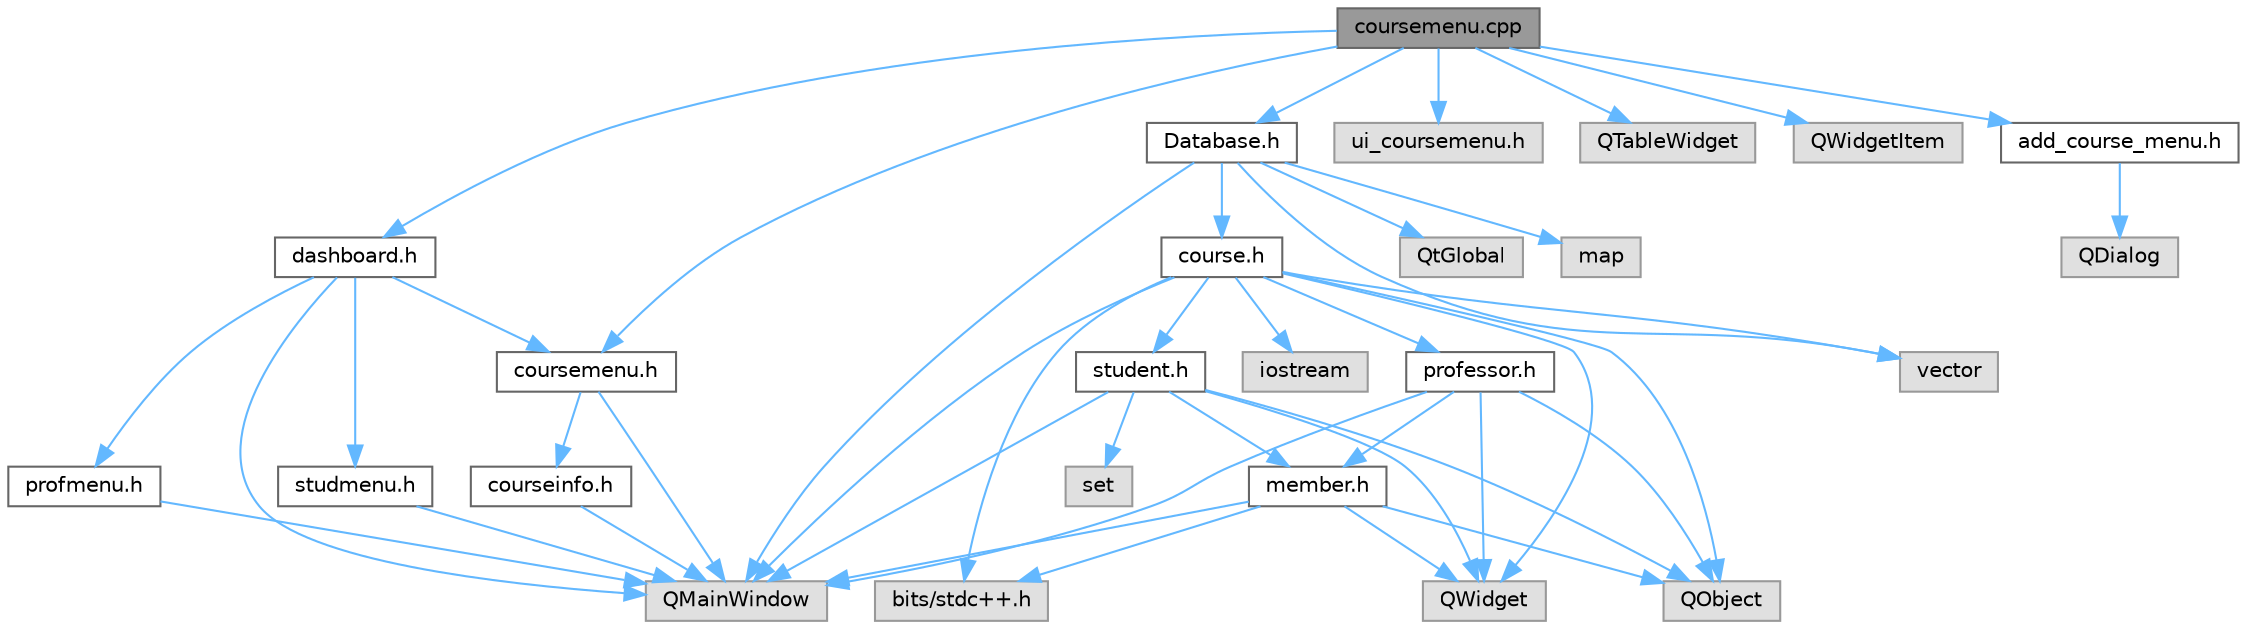 digraph "coursemenu.cpp"
{
 // LATEX_PDF_SIZE
  bgcolor="transparent";
  edge [fontname=Helvetica,fontsize=10,labelfontname=Helvetica,labelfontsize=10];
  node [fontname=Helvetica,fontsize=10,shape=box,height=0.2,width=0.4];
  Node1 [label="coursemenu.cpp",height=0.2,width=0.4,color="gray40", fillcolor="grey60", style="filled", fontcolor="black",tooltip=" "];
  Node1 -> Node2 [color="steelblue1",style="solid"];
  Node2 [label="coursemenu.h",height=0.2,width=0.4,color="grey40", fillcolor="white", style="filled",URL="$coursemenu_8h.html",tooltip=" "];
  Node2 -> Node3 [color="steelblue1",style="solid"];
  Node3 [label="QMainWindow",height=0.2,width=0.4,color="grey60", fillcolor="#E0E0E0", style="filled",tooltip=" "];
  Node2 -> Node4 [color="steelblue1",style="solid"];
  Node4 [label="courseinfo.h",height=0.2,width=0.4,color="grey40", fillcolor="white", style="filled",URL="$courseinfo_8h.html",tooltip=" "];
  Node4 -> Node3 [color="steelblue1",style="solid"];
  Node1 -> Node5 [color="steelblue1",style="solid"];
  Node5 [label="ui_coursemenu.h",height=0.2,width=0.4,color="grey60", fillcolor="#E0E0E0", style="filled",tooltip=" "];
  Node1 -> Node6 [color="steelblue1",style="solid"];
  Node6 [label="QTableWidget",height=0.2,width=0.4,color="grey60", fillcolor="#E0E0E0", style="filled",tooltip=" "];
  Node1 -> Node7 [color="steelblue1",style="solid"];
  Node7 [label="Database.h",height=0.2,width=0.4,color="grey40", fillcolor="white", style="filled",URL="$_database_8h.html",tooltip=" "];
  Node7 -> Node8 [color="steelblue1",style="solid"];
  Node8 [label="QtGlobal",height=0.2,width=0.4,color="grey60", fillcolor="#E0E0E0", style="filled",tooltip=" "];
  Node7 -> Node9 [color="steelblue1",style="solid"];
  Node9 [label="map",height=0.2,width=0.4,color="grey60", fillcolor="#E0E0E0", style="filled",tooltip=" "];
  Node7 -> Node3 [color="steelblue1",style="solid"];
  Node7 -> Node10 [color="steelblue1",style="solid"];
  Node10 [label="vector",height=0.2,width=0.4,color="grey60", fillcolor="#E0E0E0", style="filled",tooltip=" "];
  Node7 -> Node11 [color="steelblue1",style="solid"];
  Node11 [label="course.h",height=0.2,width=0.4,color="grey40", fillcolor="white", style="filled",URL="$course_8h.html",tooltip=" "];
  Node11 -> Node3 [color="steelblue1",style="solid"];
  Node11 -> Node12 [color="steelblue1",style="solid"];
  Node12 [label="QWidget",height=0.2,width=0.4,color="grey60", fillcolor="#E0E0E0", style="filled",tooltip=" "];
  Node11 -> Node13 [color="steelblue1",style="solid"];
  Node13 [label="QObject",height=0.2,width=0.4,color="grey60", fillcolor="#E0E0E0", style="filled",tooltip=" "];
  Node11 -> Node14 [color="steelblue1",style="solid"];
  Node14 [label="bits/stdc++.h",height=0.2,width=0.4,color="grey60", fillcolor="#E0E0E0", style="filled",tooltip=" "];
  Node11 -> Node10 [color="steelblue1",style="solid"];
  Node11 -> Node15 [color="steelblue1",style="solid"];
  Node15 [label="student.h",height=0.2,width=0.4,color="grey40", fillcolor="white", style="filled",URL="$student_8h.html",tooltip=" "];
  Node15 -> Node3 [color="steelblue1",style="solid"];
  Node15 -> Node13 [color="steelblue1",style="solid"];
  Node15 -> Node12 [color="steelblue1",style="solid"];
  Node15 -> Node16 [color="steelblue1",style="solid"];
  Node16 [label="member.h",height=0.2,width=0.4,color="grey40", fillcolor="white", style="filled",URL="$member_8h.html",tooltip=" "];
  Node16 -> Node3 [color="steelblue1",style="solid"];
  Node16 -> Node13 [color="steelblue1",style="solid"];
  Node16 -> Node12 [color="steelblue1",style="solid"];
  Node16 -> Node14 [color="steelblue1",style="solid"];
  Node15 -> Node17 [color="steelblue1",style="solid"];
  Node17 [label="set",height=0.2,width=0.4,color="grey60", fillcolor="#E0E0E0", style="filled",tooltip=" "];
  Node11 -> Node18 [color="steelblue1",style="solid"];
  Node18 [label="professor.h",height=0.2,width=0.4,color="grey40", fillcolor="white", style="filled",URL="$professor_8h.html",tooltip=" "];
  Node18 -> Node3 [color="steelblue1",style="solid"];
  Node18 -> Node13 [color="steelblue1",style="solid"];
  Node18 -> Node12 [color="steelblue1",style="solid"];
  Node18 -> Node16 [color="steelblue1",style="solid"];
  Node11 -> Node19 [color="steelblue1",style="solid"];
  Node19 [label="iostream",height=0.2,width=0.4,color="grey60", fillcolor="#E0E0E0", style="filled",tooltip=" "];
  Node1 -> Node20 [color="steelblue1",style="solid"];
  Node20 [label="dashboard.h",height=0.2,width=0.4,color="grey40", fillcolor="white", style="filled",URL="$dashboard_8h.html",tooltip=" "];
  Node20 -> Node3 [color="steelblue1",style="solid"];
  Node20 -> Node21 [color="steelblue1",style="solid"];
  Node21 [label="studmenu.h",height=0.2,width=0.4,color="grey40", fillcolor="white", style="filled",URL="$studmenu_8h.html",tooltip=" "];
  Node21 -> Node3 [color="steelblue1",style="solid"];
  Node20 -> Node2 [color="steelblue1",style="solid"];
  Node20 -> Node22 [color="steelblue1",style="solid"];
  Node22 [label="profmenu.h",height=0.2,width=0.4,color="grey40", fillcolor="white", style="filled",URL="$profmenu_8h.html",tooltip=" "];
  Node22 -> Node3 [color="steelblue1",style="solid"];
  Node1 -> Node23 [color="steelblue1",style="solid"];
  Node23 [label="QWidgetItem",height=0.2,width=0.4,color="grey60", fillcolor="#E0E0E0", style="filled",tooltip=" "];
  Node1 -> Node24 [color="steelblue1",style="solid"];
  Node24 [label="add_course_menu.h",height=0.2,width=0.4,color="grey40", fillcolor="white", style="filled",URL="$add__course__menu_8h.html",tooltip=" "];
  Node24 -> Node25 [color="steelblue1",style="solid"];
  Node25 [label="QDialog",height=0.2,width=0.4,color="grey60", fillcolor="#E0E0E0", style="filled",tooltip=" "];
}
